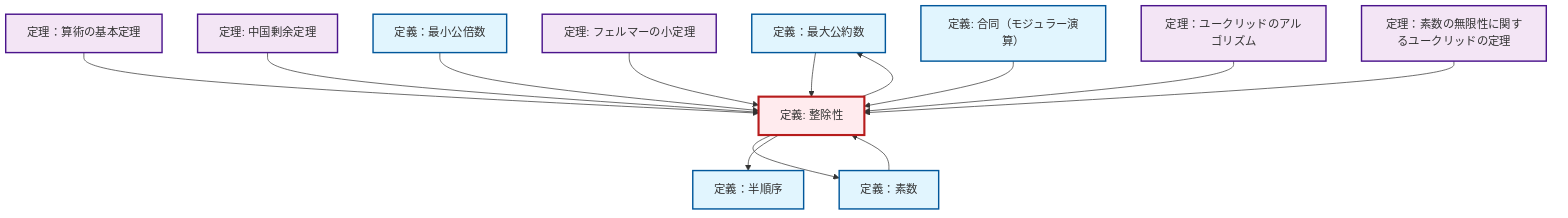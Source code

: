 graph TD
    classDef definition fill:#e1f5fe,stroke:#01579b,stroke-width:2px
    classDef theorem fill:#f3e5f5,stroke:#4a148c,stroke-width:2px
    classDef axiom fill:#fff3e0,stroke:#e65100,stroke-width:2px
    classDef example fill:#e8f5e9,stroke:#1b5e20,stroke-width:2px
    classDef current fill:#ffebee,stroke:#b71c1c,stroke-width:3px
    def-gcd["定義：最大公約数"]:::definition
    thm-chinese-remainder["定理: 中国剰余定理"]:::theorem
    def-congruence["定義: 合同（モジュラー演算）"]:::definition
    def-lcm["定義：最小公倍数"]:::definition
    def-partial-order["定義：半順序"]:::definition
    thm-fundamental-arithmetic["定理：算術の基本定理"]:::theorem
    def-divisibility["定義: 整除性"]:::definition
    thm-euclid-infinitude-primes["定理：素数の無限性に関するユークリッドの定理"]:::theorem
    thm-euclidean-algorithm["定理：ユークリッドのアルゴリズム"]:::theorem
    thm-fermat-little["定理: フェルマーの小定理"]:::theorem
    def-prime["定義：素数"]:::definition
    thm-fundamental-arithmetic --> def-divisibility
    def-divisibility --> def-prime
    def-divisibility --> def-gcd
    thm-chinese-remainder --> def-divisibility
    def-gcd --> def-divisibility
    def-lcm --> def-divisibility
    def-prime --> def-divisibility
    thm-fermat-little --> def-divisibility
    def-congruence --> def-divisibility
    def-divisibility --> def-partial-order
    thm-euclidean-algorithm --> def-divisibility
    thm-euclid-infinitude-primes --> def-divisibility
    class def-divisibility current